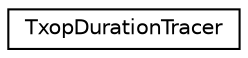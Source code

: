 digraph "Graphical Class Hierarchy"
{
 // LATEX_PDF_SIZE
  edge [fontname="Helvetica",fontsize="10",labelfontname="Helvetica",labelfontsize="10"];
  node [fontname="Helvetica",fontsize="10",shape=record];
  rankdir="LR";
  Node0 [label="TxopDurationTracer",height=0.2,width=0.4,color="black", fillcolor="white", style="filled",URL="$struct_txop_duration_tracer.html",tooltip="Keeps the maximum duration among all TXOPs."];
}
